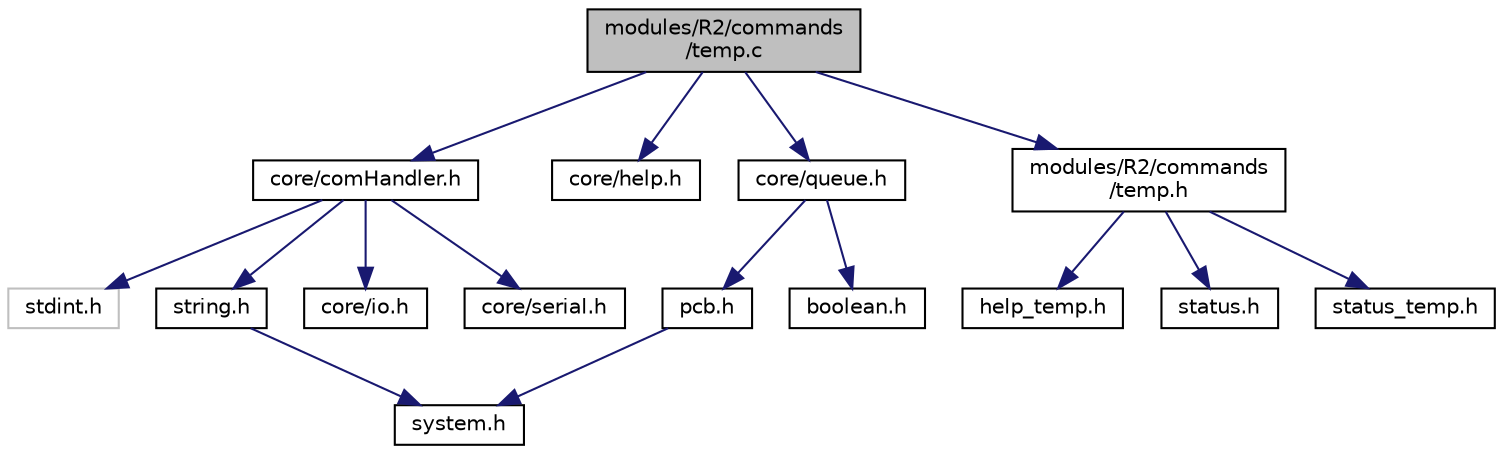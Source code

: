 digraph "modules/R2/commands/temp.c"
{
  edge [fontname="Helvetica",fontsize="10",labelfontname="Helvetica",labelfontsize="10"];
  node [fontname="Helvetica",fontsize="10",shape=record];
  Node1 [label="modules/R2/commands\l/temp.c",height=0.2,width=0.4,color="black", fillcolor="grey75", style="filled", fontcolor="black"];
  Node1 -> Node2 [color="midnightblue",fontsize="10",style="solid",fontname="Helvetica"];
  Node2 [label="core/comHandler.h",height=0.2,width=0.4,color="black", fillcolor="white", style="filled",URL="$com_handler_8h.html"];
  Node2 -> Node3 [color="midnightblue",fontsize="10",style="solid",fontname="Helvetica"];
  Node3 [label="stdint.h",height=0.2,width=0.4,color="grey75", fillcolor="white", style="filled"];
  Node2 -> Node4 [color="midnightblue",fontsize="10",style="solid",fontname="Helvetica"];
  Node4 [label="string.h",height=0.2,width=0.4,color="black", fillcolor="white", style="filled",URL="$string_8h.html"];
  Node4 -> Node5 [color="midnightblue",fontsize="10",style="solid",fontname="Helvetica"];
  Node5 [label="system.h",height=0.2,width=0.4,color="black", fillcolor="white", style="filled",URL="$system_8h.html"];
  Node2 -> Node6 [color="midnightblue",fontsize="10",style="solid",fontname="Helvetica"];
  Node6 [label="core/io.h",height=0.2,width=0.4,color="black", fillcolor="white", style="filled",URL="$io_8h.html"];
  Node2 -> Node7 [color="midnightblue",fontsize="10",style="solid",fontname="Helvetica"];
  Node7 [label="core/serial.h",height=0.2,width=0.4,color="black", fillcolor="white", style="filled",URL="$serial_8h.html"];
  Node1 -> Node8 [color="midnightblue",fontsize="10",style="solid",fontname="Helvetica"];
  Node8 [label="core/help.h",height=0.2,width=0.4,color="black", fillcolor="white", style="filled",URL="$core_2help_8h.html"];
  Node1 -> Node9 [color="midnightblue",fontsize="10",style="solid",fontname="Helvetica"];
  Node9 [label="core/queue.h",height=0.2,width=0.4,color="black", fillcolor="white", style="filled",URL="$queue_8h.html"];
  Node9 -> Node10 [color="midnightblue",fontsize="10",style="solid",fontname="Helvetica"];
  Node10 [label="pcb.h",height=0.2,width=0.4,color="black", fillcolor="white", style="filled",URL="$pcb_8h.html"];
  Node10 -> Node5 [color="midnightblue",fontsize="10",style="solid",fontname="Helvetica"];
  Node9 -> Node11 [color="midnightblue",fontsize="10",style="solid",fontname="Helvetica"];
  Node11 [label="boolean.h",height=0.2,width=0.4,color="black", fillcolor="white", style="filled",URL="$boolean_8h.html"];
  Node1 -> Node12 [color="midnightblue",fontsize="10",style="solid",fontname="Helvetica"];
  Node12 [label="modules/R2/commands\l/temp.h",height=0.2,width=0.4,color="black", fillcolor="white", style="filled",URL="$temp_8h.html"];
  Node12 -> Node13 [color="midnightblue",fontsize="10",style="solid",fontname="Helvetica"];
  Node13 [label="help_temp.h",height=0.2,width=0.4,color="black", fillcolor="white", style="filled",URL="$help__temp_8h.html"];
  Node12 -> Node14 [color="midnightblue",fontsize="10",style="solid",fontname="Helvetica"];
  Node14 [label="status.h",height=0.2,width=0.4,color="black", fillcolor="white", style="filled",URL="$status_8h.html"];
  Node12 -> Node15 [color="midnightblue",fontsize="10",style="solid",fontname="Helvetica"];
  Node15 [label="status_temp.h",height=0.2,width=0.4,color="black", fillcolor="white", style="filled",URL="$status__temp_8h.html"];
}

